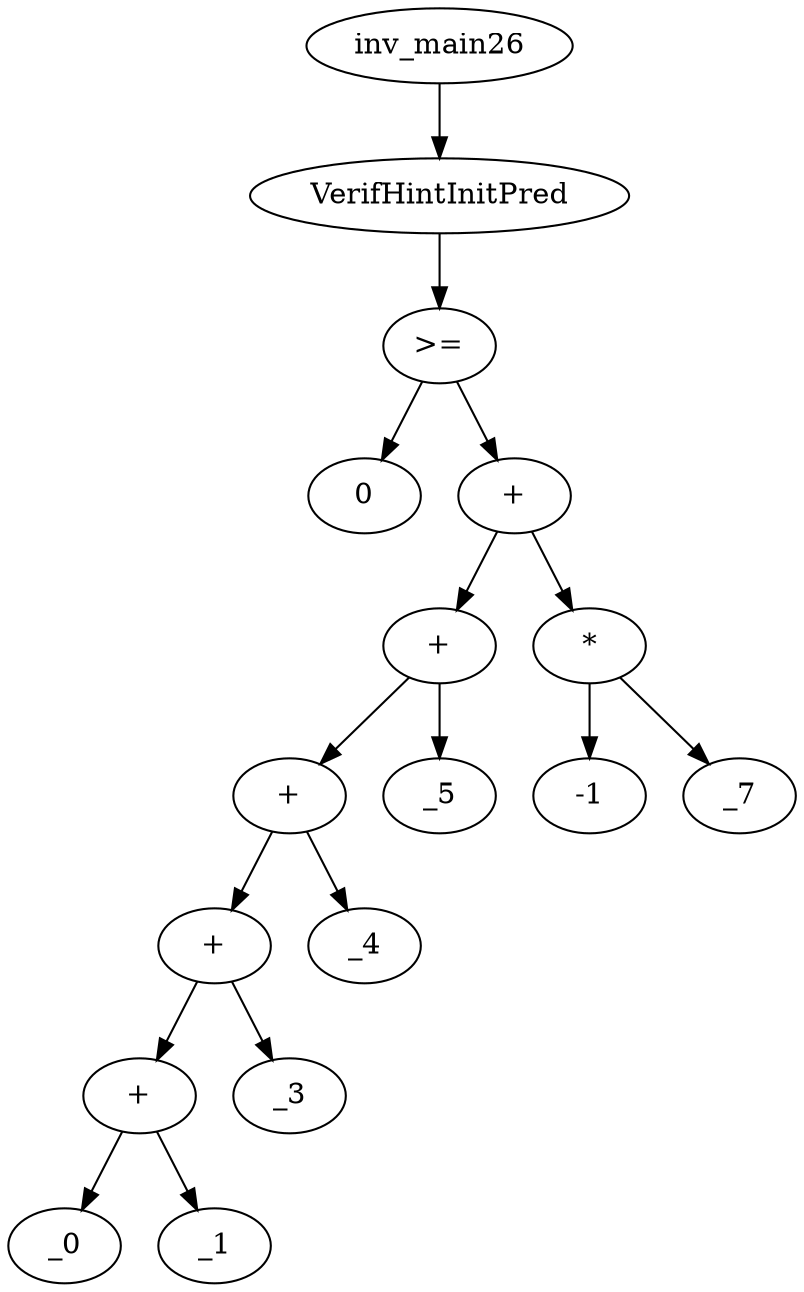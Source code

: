 digraph dag {
0 [label="inv_main26"];
1 [label="VerifHintInitPred"];
2 [label=">="];
3 [label="0"];
4 [label="+"];
5 [label="+"];
6 [label="+"];
7 [label="+"];
8 [label="+"];
9 [label="_0"];
10 [label="_1"];
11 [label="_3"];
12 [label="_4"];
13 [label="_5"];
14 [label="*"];
15 [label="-1"];
16 [label="_7"];
0->1
1->2
2->4
2 -> 3
4->5
4 -> 14
5->6
5 -> 13
6->7
6 -> 12
7->8
7 -> 11
8->10
8 -> 9
14->16
14 -> 15
}
